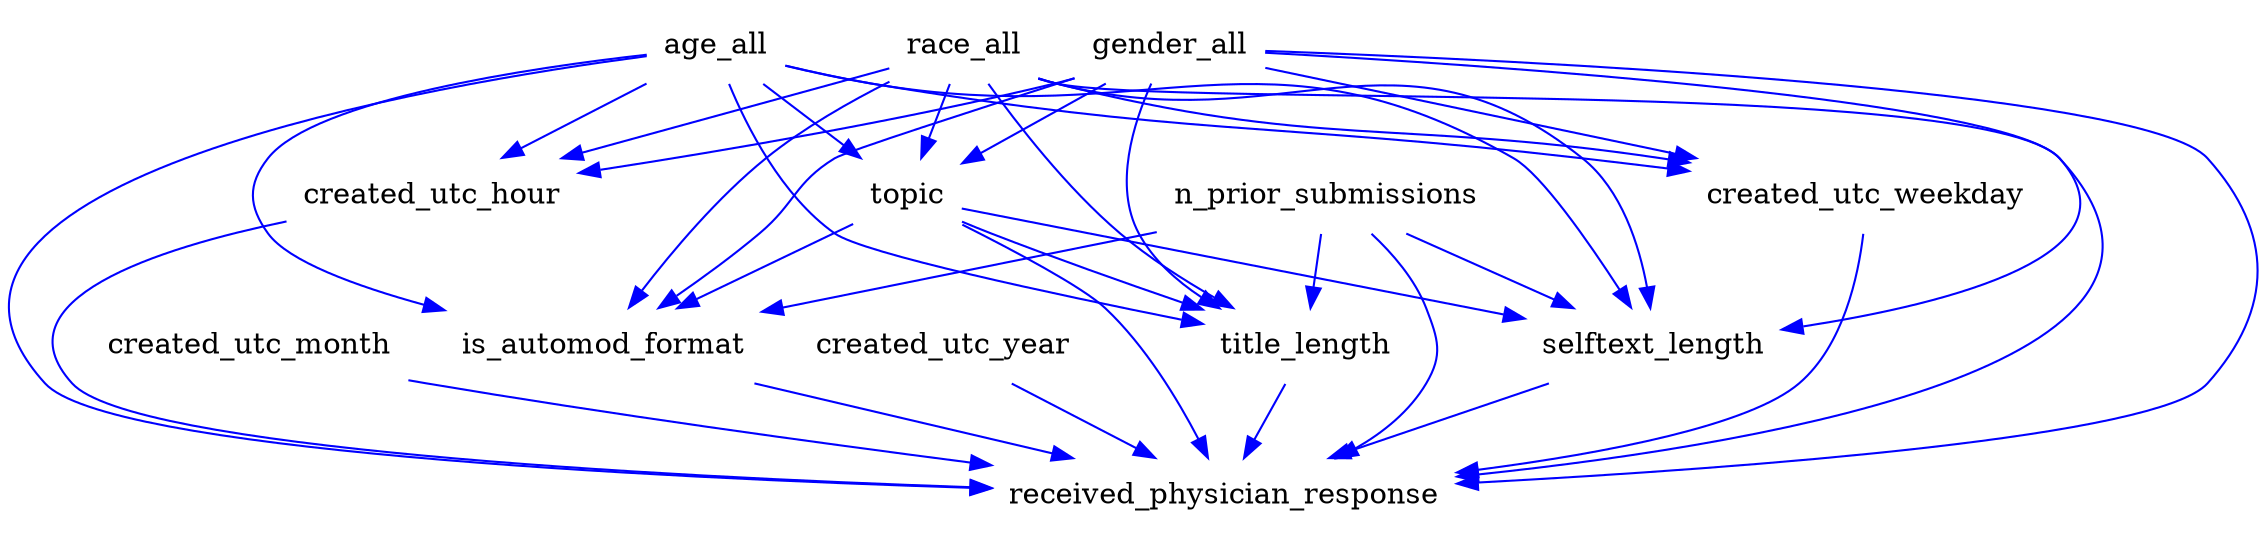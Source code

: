 digraph {
	age_all [height=.5 shape=plaintext width=.5]
	created_utc_hour [height=.5 shape=plaintext width=.5]
	created_utc_month [height=.5 shape=plaintext width=.5]
	created_utc_weekday [height=.5 shape=plaintext width=.5]
	created_utc_year [height=.5 shape=plaintext width=.5]
	gender_all [height=.5 shape=plaintext width=.5]
	is_automod_format [height=.5 shape=plaintext width=.5]
	n_prior_submissions [height=.5 shape=plaintext width=.5]
	race_all [height=.5 shape=plaintext width=.5]
	selftext_length [height=.5 shape=plaintext width=.5]
	title_length [height=.5 shape=plaintext width=.5]
	topic [height=.5 shape=plaintext width=.5]
	received_physician_response [height=.5 shape=plaintext width=.5]
	created_utc_month -> received_physician_response [color=blue]
	age_all -> title_length [color=blue]
	gender_all -> created_utc_weekday [color=blue]
	race_all -> selftext_length [color=blue]
	topic -> title_length [color=blue]
	gender_all -> received_physician_response [color=blue]
	gender_all -> title_length [color=blue]
	selftext_length -> received_physician_response [color=blue]
	topic -> is_automod_format [color=blue]
	age_all -> is_automod_format [color=blue]
	race_all -> created_utc_hour [color=blue]
	age_all -> received_physician_response [color=blue]
	topic -> received_physician_response [color=blue]
	gender_all -> selftext_length [color=blue]
	gender_all -> is_automod_format [color=blue]
	n_prior_submissions -> received_physician_response [color=blue]
	gender_all -> created_utc_hour [color=blue]
	n_prior_submissions -> is_automod_format [color=blue]
	race_all -> title_length [color=blue]
	n_prior_submissions -> title_length [color=blue]
	age_all -> selftext_length [color=blue]
	race_all -> is_automod_format [color=blue]
	race_all -> received_physician_response [color=blue]
	age_all -> created_utc_hour [color=blue]
	race_all -> topic [color=blue]
	title_length -> received_physician_response [color=blue]
	created_utc_hour -> received_physician_response [color=blue]
	created_utc_year -> received_physician_response [color=blue]
	gender_all -> topic [color=blue]
	created_utc_weekday -> received_physician_response [color=blue]
	n_prior_submissions -> selftext_length [color=blue]
	race_all -> created_utc_weekday [color=blue]
	topic -> selftext_length [color=blue]
	is_automod_format -> received_physician_response [color=blue]
	age_all -> created_utc_weekday [color=blue]
	age_all -> topic [color=blue]
}
